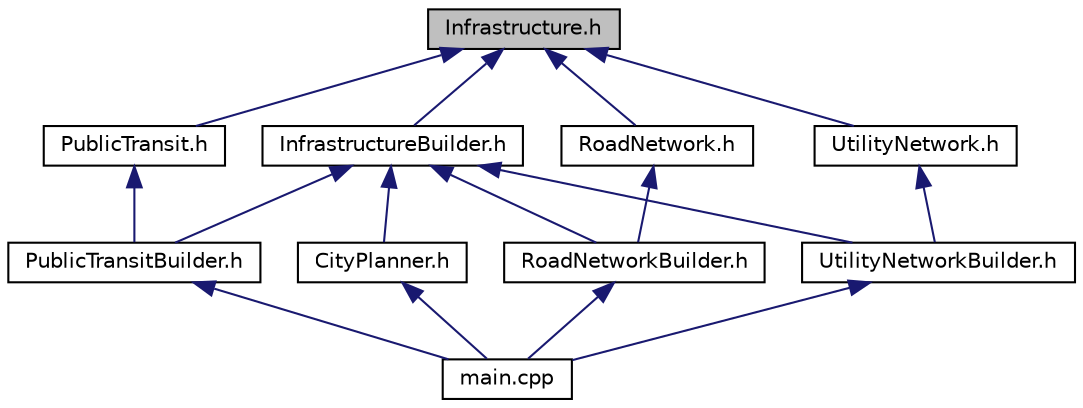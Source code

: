 digraph "Infrastructure.h"
{
 // LATEX_PDF_SIZE
  edge [fontname="Helvetica",fontsize="10",labelfontname="Helvetica",labelfontsize="10"];
  node [fontname="Helvetica",fontsize="10",shape=record];
  Node1 [label="Infrastructure.h",height=0.2,width=0.4,color="black", fillcolor="grey75", style="filled", fontcolor="black",tooltip=" "];
  Node1 -> Node2 [dir="back",color="midnightblue",fontsize="10",style="solid",fontname="Helvetica"];
  Node2 [label="InfrastructureBuilder.h",height=0.2,width=0.4,color="black", fillcolor="white", style="filled",URL="$InfrastructureBuilder_8h.html",tooltip="Abstract builder class for creating infrastructure objects."];
  Node2 -> Node3 [dir="back",color="midnightblue",fontsize="10",style="solid",fontname="Helvetica"];
  Node3 [label="CityPlanner.h",height=0.2,width=0.4,color="black", fillcolor="white", style="filled",URL="$CityPlanner_8h.html",tooltip="Infrastructure and city planning management."];
  Node3 -> Node4 [dir="back",color="midnightblue",fontsize="10",style="solid",fontname="Helvetica"];
  Node4 [label="main.cpp",height=0.2,width=0.4,color="black", fillcolor="white", style="filled",URL="$main_8cpp.html",tooltip="Main entry point for the City Simulation system."];
  Node2 -> Node5 [dir="back",color="midnightblue",fontsize="10",style="solid",fontname="Helvetica"];
  Node5 [label="PublicTransitBuilder.h",height=0.2,width=0.4,color="black", fillcolor="white", style="filled",URL="$PublicTransitBuilder_8h.html",tooltip="Defines the PublicTransitBuilder class for constructing public transit infrastructure."];
  Node5 -> Node4 [dir="back",color="midnightblue",fontsize="10",style="solid",fontname="Helvetica"];
  Node2 -> Node6 [dir="back",color="midnightblue",fontsize="10",style="solid",fontname="Helvetica"];
  Node6 [label="RoadNetworkBuilder.h",height=0.2,width=0.4,color="black", fillcolor="white", style="filled",URL="$RoadNetworkBuilder_8h.html",tooltip="Concrete builder class for constructing road network infrastructure."];
  Node6 -> Node4 [dir="back",color="midnightblue",fontsize="10",style="solid",fontname="Helvetica"];
  Node2 -> Node7 [dir="back",color="midnightblue",fontsize="10",style="solid",fontname="Helvetica"];
  Node7 [label="UtilityNetworkBuilder.h",height=0.2,width=0.4,color="black", fillcolor="white", style="filled",URL="$UtilityNetworkBuilder_8h.html",tooltip="Builder class for constructing utility network infrastructure."];
  Node7 -> Node4 [dir="back",color="midnightblue",fontsize="10",style="solid",fontname="Helvetica"];
  Node1 -> Node8 [dir="back",color="midnightblue",fontsize="10",style="solid",fontname="Helvetica"];
  Node8 [label="PublicTransit.h",height=0.2,width=0.4,color="black", fillcolor="white", style="filled",URL="$PublicTransit_8h.html",tooltip="Defines the PublicTransit class for managing public transportation infrastructure."];
  Node8 -> Node5 [dir="back",color="midnightblue",fontsize="10",style="solid",fontname="Helvetica"];
  Node1 -> Node9 [dir="back",color="midnightblue",fontsize="10",style="solid",fontname="Helvetica"];
  Node9 [label="RoadNetwork.h",height=0.2,width=0.4,color="black", fillcolor="white", style="filled",URL="$RoadNetwork_8h.html",tooltip="Defines the RoadNetwork class for managing road infrastructure."];
  Node9 -> Node6 [dir="back",color="midnightblue",fontsize="10",style="solid",fontname="Helvetica"];
  Node1 -> Node10 [dir="back",color="midnightblue",fontsize="10",style="solid",fontname="Helvetica"];
  Node10 [label="UtilityNetwork.h",height=0.2,width=0.4,color="black", fillcolor="white", style="filled",URL="$UtilityNetwork_8h.html",tooltip="Defines the UtilityNetwork infrastructure class."];
  Node10 -> Node7 [dir="back",color="midnightblue",fontsize="10",style="solid",fontname="Helvetica"];
}
